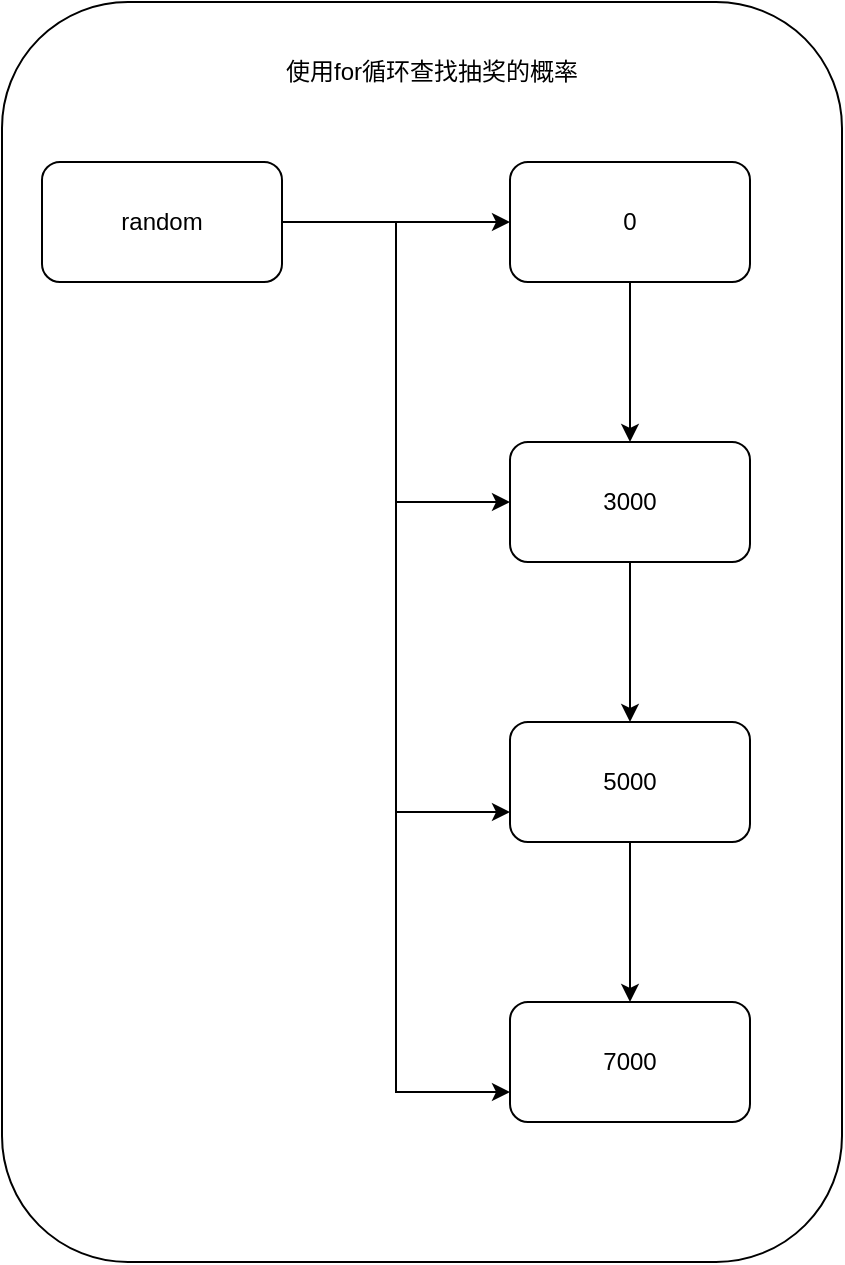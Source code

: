 <mxfile version="24.6.4" type="github">
  <diagram name="第 1 页" id="A56RjGtucgwu0x3YHkNj">
    <mxGraphModel dx="1674" dy="835" grid="1" gridSize="10" guides="1" tooltips="1" connect="1" arrows="1" fold="1" page="1" pageScale="1" pageWidth="827" pageHeight="1169" math="0" shadow="0">
      <root>
        <mxCell id="0" />
        <mxCell id="1" parent="0" />
        <mxCell id="GjWekeVXgLKtuXJN4WWe-17" value="" style="group" vertex="1" connectable="0" parent="1">
          <mxGeometry x="20" width="420" height="630" as="geometry" />
        </mxCell>
        <mxCell id="GjWekeVXgLKtuXJN4WWe-15" value="" style="rounded=1;whiteSpace=wrap;html=1;" vertex="1" parent="GjWekeVXgLKtuXJN4WWe-17">
          <mxGeometry width="420" height="630" as="geometry" />
        </mxCell>
        <mxCell id="GjWekeVXgLKtuXJN4WWe-5" style="edgeStyle=orthogonalEdgeStyle;rounded=0;orthogonalLoop=1;jettySize=auto;html=1;exitX=1;exitY=0.5;exitDx=0;exitDy=0;entryX=0;entryY=0.5;entryDx=0;entryDy=0;" edge="1" parent="GjWekeVXgLKtuXJN4WWe-17" source="GjWekeVXgLKtuXJN4WWe-1" target="GjWekeVXgLKtuXJN4WWe-4">
          <mxGeometry relative="1" as="geometry" />
        </mxCell>
        <mxCell id="GjWekeVXgLKtuXJN4WWe-12" style="edgeStyle=orthogonalEdgeStyle;rounded=0;orthogonalLoop=1;jettySize=auto;html=1;exitX=1;exitY=0.5;exitDx=0;exitDy=0;entryX=0;entryY=0.5;entryDx=0;entryDy=0;" edge="1" parent="GjWekeVXgLKtuXJN4WWe-17" source="GjWekeVXgLKtuXJN4WWe-1" target="GjWekeVXgLKtuXJN4WWe-6">
          <mxGeometry relative="1" as="geometry" />
        </mxCell>
        <mxCell id="GjWekeVXgLKtuXJN4WWe-13" style="edgeStyle=orthogonalEdgeStyle;rounded=0;orthogonalLoop=1;jettySize=auto;html=1;exitX=1;exitY=0.5;exitDx=0;exitDy=0;entryX=0;entryY=0.75;entryDx=0;entryDy=0;" edge="1" parent="GjWekeVXgLKtuXJN4WWe-17" source="GjWekeVXgLKtuXJN4WWe-1" target="GjWekeVXgLKtuXJN4WWe-8">
          <mxGeometry relative="1" as="geometry" />
        </mxCell>
        <mxCell id="GjWekeVXgLKtuXJN4WWe-14" style="edgeStyle=orthogonalEdgeStyle;rounded=0;orthogonalLoop=1;jettySize=auto;html=1;exitX=1;exitY=0.5;exitDx=0;exitDy=0;entryX=0;entryY=0.75;entryDx=0;entryDy=0;" edge="1" parent="GjWekeVXgLKtuXJN4WWe-17" source="GjWekeVXgLKtuXJN4WWe-1" target="GjWekeVXgLKtuXJN4WWe-10">
          <mxGeometry relative="1" as="geometry" />
        </mxCell>
        <mxCell id="GjWekeVXgLKtuXJN4WWe-1" value="random" style="rounded=1;whiteSpace=wrap;html=1;" vertex="1" parent="GjWekeVXgLKtuXJN4WWe-17">
          <mxGeometry x="20" y="80" width="120" height="60" as="geometry" />
        </mxCell>
        <mxCell id="GjWekeVXgLKtuXJN4WWe-7" value="" style="edgeStyle=orthogonalEdgeStyle;rounded=0;orthogonalLoop=1;jettySize=auto;html=1;" edge="1" parent="GjWekeVXgLKtuXJN4WWe-17" source="GjWekeVXgLKtuXJN4WWe-4" target="GjWekeVXgLKtuXJN4WWe-6">
          <mxGeometry relative="1" as="geometry" />
        </mxCell>
        <mxCell id="GjWekeVXgLKtuXJN4WWe-4" value="0" style="rounded=1;whiteSpace=wrap;html=1;" vertex="1" parent="GjWekeVXgLKtuXJN4WWe-17">
          <mxGeometry x="254" y="80" width="120" height="60" as="geometry" />
        </mxCell>
        <mxCell id="GjWekeVXgLKtuXJN4WWe-9" value="" style="edgeStyle=orthogonalEdgeStyle;rounded=0;orthogonalLoop=1;jettySize=auto;html=1;" edge="1" parent="GjWekeVXgLKtuXJN4WWe-17" source="GjWekeVXgLKtuXJN4WWe-6" target="GjWekeVXgLKtuXJN4WWe-8">
          <mxGeometry relative="1" as="geometry" />
        </mxCell>
        <mxCell id="GjWekeVXgLKtuXJN4WWe-6" value="3000" style="whiteSpace=wrap;html=1;rounded=1;" vertex="1" parent="GjWekeVXgLKtuXJN4WWe-17">
          <mxGeometry x="254" y="220" width="120" height="60" as="geometry" />
        </mxCell>
        <mxCell id="GjWekeVXgLKtuXJN4WWe-11" value="" style="edgeStyle=orthogonalEdgeStyle;rounded=0;orthogonalLoop=1;jettySize=auto;html=1;" edge="1" parent="GjWekeVXgLKtuXJN4WWe-17" source="GjWekeVXgLKtuXJN4WWe-8" target="GjWekeVXgLKtuXJN4WWe-10">
          <mxGeometry relative="1" as="geometry" />
        </mxCell>
        <mxCell id="GjWekeVXgLKtuXJN4WWe-8" value="5000" style="whiteSpace=wrap;html=1;rounded=1;" vertex="1" parent="GjWekeVXgLKtuXJN4WWe-17">
          <mxGeometry x="254" y="360" width="120" height="60" as="geometry" />
        </mxCell>
        <mxCell id="GjWekeVXgLKtuXJN4WWe-10" value="7000" style="whiteSpace=wrap;html=1;rounded=1;" vertex="1" parent="GjWekeVXgLKtuXJN4WWe-17">
          <mxGeometry x="254" y="500" width="120" height="60" as="geometry" />
        </mxCell>
        <mxCell id="GjWekeVXgLKtuXJN4WWe-16" value="使用for循环查找抽奖的概率" style="text;html=1;align=center;verticalAlign=middle;whiteSpace=wrap;rounded=0;" vertex="1" parent="GjWekeVXgLKtuXJN4WWe-17">
          <mxGeometry x="120" y="20" width="190" height="30" as="geometry" />
        </mxCell>
      </root>
    </mxGraphModel>
  </diagram>
</mxfile>

